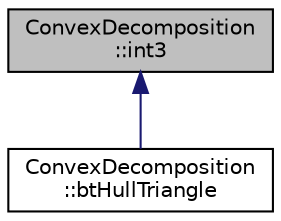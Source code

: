 digraph "ConvexDecomposition::int3"
{
  edge [fontname="Helvetica",fontsize="10",labelfontname="Helvetica",labelfontsize="10"];
  node [fontname="Helvetica",fontsize="10",shape=record];
  Node1 [label="ConvexDecomposition\l::int3",height=0.2,width=0.4,color="black", fillcolor="grey75", style="filled", fontcolor="black"];
  Node1 -> Node2 [dir="back",color="midnightblue",fontsize="10",style="solid",fontname="Helvetica"];
  Node2 [label="ConvexDecomposition\l::btHullTriangle",height=0.2,width=0.4,color="black", fillcolor="white", style="filled",URL="$class_convex_decomposition_1_1bt_hull_triangle.html"];
}
